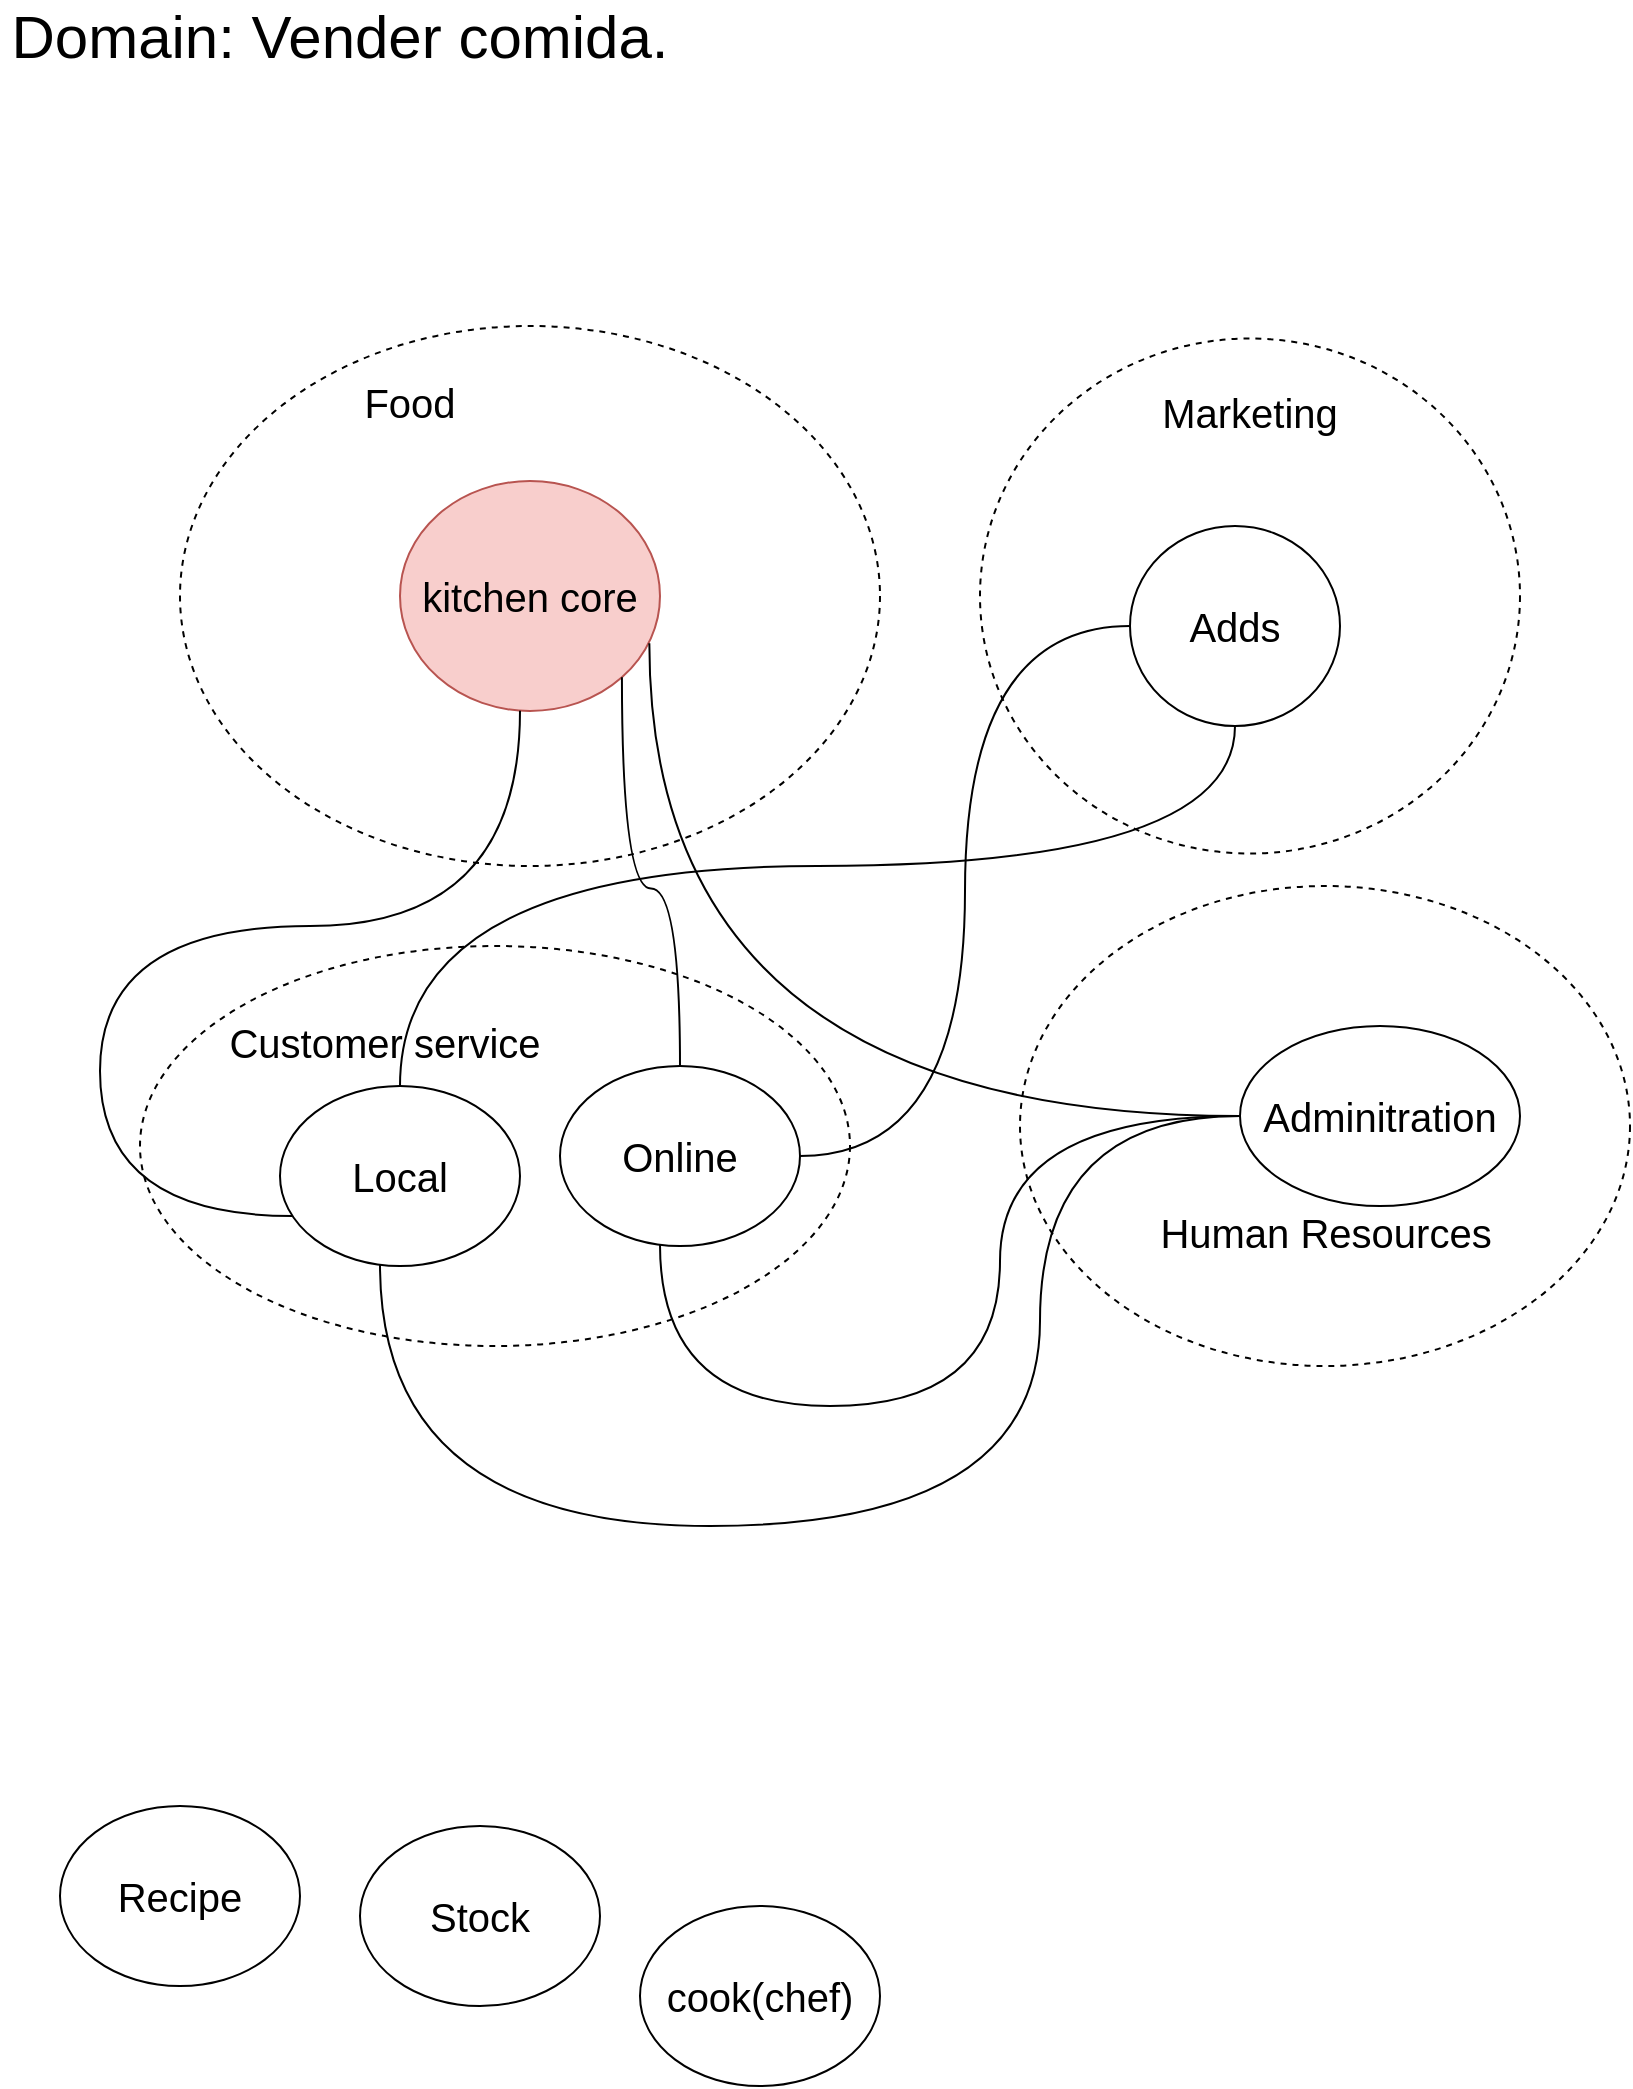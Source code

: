 <mxfile version="20.2.0" type="github" pages="3">
  <diagram id="0bSmpJjXT4QHC9Z0yinY" name="Análisis">
    <mxGraphModel dx="2370" dy="1320" grid="1" gridSize="10" guides="1" tooltips="1" connect="1" arrows="1" fold="1" page="1" pageScale="1" pageWidth="850" pageHeight="1100" math="0" shadow="0">
      <root>
        <mxCell id="0" />
        <mxCell id="1" parent="0" />
        <mxCell id="-irWWOzhihdXzqLK1Ein-1" value="&lt;font style=&quot;font-size: 30px;&quot;&gt;Domain: Vender comida.&lt;/font&gt;" style="text;html=1;strokeColor=none;fillColor=none;align=center;verticalAlign=middle;whiteSpace=wrap;rounded=0;" vertex="1" parent="1">
          <mxGeometry x="60" y="200" width="340" height="30" as="geometry" />
        </mxCell>
        <mxCell id="-irWWOzhihdXzqLK1Ein-2" value="" style="ellipse;whiteSpace=wrap;html=1;fontSize=30;dashed=1;" vertex="1" parent="1">
          <mxGeometry x="150" y="360" width="350" height="270" as="geometry" />
        </mxCell>
        <mxCell id="-irWWOzhihdXzqLK1Ein-3" value="" style="ellipse;whiteSpace=wrap;html=1;fontSize=30;dashed=1;" vertex="1" parent="1">
          <mxGeometry x="550" y="366.25" width="270" height="257.5" as="geometry" />
        </mxCell>
        <mxCell id="-irWWOzhihdXzqLK1Ein-4" value="" style="ellipse;whiteSpace=wrap;html=1;fontSize=30;dashed=1;" vertex="1" parent="1">
          <mxGeometry x="130" y="670" width="355" height="200" as="geometry" />
        </mxCell>
        <mxCell id="-irWWOzhihdXzqLK1Ein-5" value="&lt;font style=&quot;font-size: 20px;&quot;&gt;Food&lt;/font&gt;" style="text;html=1;strokeColor=none;fillColor=none;align=center;verticalAlign=middle;whiteSpace=wrap;rounded=0;dashed=1;fontSize=30;" vertex="1" parent="1">
          <mxGeometry x="235" y="380" width="60" height="30" as="geometry" />
        </mxCell>
        <mxCell id="-irWWOzhihdXzqLK1Ein-6" value="&lt;font style=&quot;font-size: 20px;&quot;&gt;C&lt;/font&gt;&lt;font style=&quot;font-size: 20px;&quot;&gt;&lt;span class=&quot;VIiyi&quot; lang=&quot;en&quot;&gt;&lt;span data-number-of-phrases=&quot;1&quot; data-phrase-index=&quot;0&quot; data-language-to-translate-into=&quot;es&quot; data-language-for-alternatives=&quot;en&quot; class=&quot;JLqJ4b ChMk0b&quot;&gt;&lt;span class=&quot;Q4iAWc&quot;&gt;ustomer service&lt;/span&gt;&lt;/span&gt;&lt;/span&gt;&lt;/font&gt;" style="text;html=1;strokeColor=none;fillColor=none;align=center;verticalAlign=middle;whiteSpace=wrap;rounded=0;dashed=1;fontSize=30;" vertex="1" parent="1">
          <mxGeometry x="105" y="700" width="295" height="30" as="geometry" />
        </mxCell>
        <mxCell id="-irWWOzhihdXzqLK1Ein-8" value="&lt;span class=&quot;VIiyi&quot; lang=&quot;en&quot;&gt;&lt;span data-number-of-phrases=&quot;1&quot; data-phrase-index=&quot;0&quot; data-language-to-translate-into=&quot;es&quot; data-language-for-alternatives=&quot;en&quot; class=&quot;JLqJ4b ChMk0b&quot;&gt;&lt;span class=&quot;Q4iAWc&quot;&gt;kitchen core&lt;br&gt;&lt;/span&gt;&lt;/span&gt;&lt;/span&gt;" style="ellipse;whiteSpace=wrap;html=1;fontSize=20;fillColor=#f8cecc;strokeColor=#b85450;" vertex="1" parent="1">
          <mxGeometry x="260" y="437.5" width="130" height="115" as="geometry" />
        </mxCell>
        <mxCell id="-irWWOzhihdXzqLK1Ein-26" style="edgeStyle=orthogonalEdgeStyle;orthogonalLoop=1;jettySize=auto;html=1;fontSize=20;endArrow=none;endFill=0;curved=1;" edge="1" parent="1" source="-irWWOzhihdXzqLK1Ein-9" target="-irWWOzhihdXzqLK1Ein-8">
          <mxGeometry relative="1" as="geometry">
            <Array as="points">
              <mxPoint x="110" y="805" />
              <mxPoint x="110" y="660" />
              <mxPoint x="320" y="660" />
            </Array>
          </mxGeometry>
        </mxCell>
        <mxCell id="-irWWOzhihdXzqLK1Ein-9" value="Local" style="ellipse;whiteSpace=wrap;html=1;fontSize=20;" vertex="1" parent="1">
          <mxGeometry x="200" y="740" width="120" height="90" as="geometry" />
        </mxCell>
        <mxCell id="-irWWOzhihdXzqLK1Ein-34" style="edgeStyle=orthogonalEdgeStyle;curved=1;orthogonalLoop=1;jettySize=auto;html=1;entryX=1;entryY=0.5;entryDx=0;entryDy=0;fontSize=20;endArrow=none;endFill=0;" edge="1" parent="1" source="-irWWOzhihdXzqLK1Ein-10" target="-irWWOzhihdXzqLK1Ein-25">
          <mxGeometry relative="1" as="geometry" />
        </mxCell>
        <mxCell id="-irWWOzhihdXzqLK1Ein-35" style="edgeStyle=orthogonalEdgeStyle;curved=1;orthogonalLoop=1;jettySize=auto;html=1;fontSize=20;endArrow=none;endFill=0;" edge="1" parent="1" source="-irWWOzhihdXzqLK1Ein-10" target="-irWWOzhihdXzqLK1Ein-9">
          <mxGeometry relative="1" as="geometry">
            <Array as="points">
              <mxPoint x="677" y="630" />
              <mxPoint x="260" y="630" />
            </Array>
          </mxGeometry>
        </mxCell>
        <mxCell id="-irWWOzhihdXzqLK1Ein-10" value="Adds" style="ellipse;whiteSpace=wrap;html=1;fontSize=20;" vertex="1" parent="1">
          <mxGeometry x="625" y="460" width="105" height="100" as="geometry" />
        </mxCell>
        <mxCell id="-irWWOzhihdXzqLK1Ein-11" value="&lt;font style=&quot;font-size: 20px;&quot;&gt;Marketing&lt;/font&gt;" style="text;html=1;strokeColor=none;fillColor=none;align=center;verticalAlign=middle;whiteSpace=wrap;rounded=0;dashed=1;fontSize=30;" vertex="1" parent="1">
          <mxGeometry x="625" y="390" width="120" height="20" as="geometry" />
        </mxCell>
        <mxCell id="-irWWOzhihdXzqLK1Ein-13" value="" style="ellipse;whiteSpace=wrap;html=1;fontSize=30;dashed=1;" vertex="1" parent="1">
          <mxGeometry x="570" y="640" width="305" height="240" as="geometry" />
        </mxCell>
        <mxCell id="-irWWOzhihdXzqLK1Ein-30" style="edgeStyle=orthogonalEdgeStyle;curved=1;orthogonalLoop=1;jettySize=auto;html=1;fontSize=20;endArrow=none;endFill=0;" edge="1" parent="1" source="-irWWOzhihdXzqLK1Ein-15" target="-irWWOzhihdXzqLK1Ein-9">
          <mxGeometry relative="1" as="geometry">
            <Array as="points">
              <mxPoint x="580" y="755" />
              <mxPoint x="580" y="960" />
              <mxPoint x="250" y="960" />
            </Array>
          </mxGeometry>
        </mxCell>
        <mxCell id="-irWWOzhihdXzqLK1Ein-31" style="edgeStyle=orthogonalEdgeStyle;curved=1;orthogonalLoop=1;jettySize=auto;html=1;fontSize=20;endArrow=none;endFill=0;" edge="1" parent="1" source="-irWWOzhihdXzqLK1Ein-15" target="-irWWOzhihdXzqLK1Ein-25">
          <mxGeometry relative="1" as="geometry">
            <Array as="points">
              <mxPoint x="560" y="755" />
              <mxPoint x="560" y="900" />
              <mxPoint x="390" y="900" />
            </Array>
          </mxGeometry>
        </mxCell>
        <mxCell id="-irWWOzhihdXzqLK1Ein-33" style="edgeStyle=orthogonalEdgeStyle;curved=1;orthogonalLoop=1;jettySize=auto;html=1;entryX=0.959;entryY=0.705;entryDx=0;entryDy=0;entryPerimeter=0;fontSize=20;endArrow=none;endFill=0;" edge="1" parent="1" source="-irWWOzhihdXzqLK1Ein-15" target="-irWWOzhihdXzqLK1Ein-8">
          <mxGeometry relative="1" as="geometry" />
        </mxCell>
        <mxCell id="-irWWOzhihdXzqLK1Ein-15" value="Adminitration" style="ellipse;whiteSpace=wrap;html=1;fontSize=20;" vertex="1" parent="1">
          <mxGeometry x="680" y="710" width="140" height="90" as="geometry" />
        </mxCell>
        <mxCell id="-irWWOzhihdXzqLK1Ein-19" value="&lt;font style=&quot;font-size: 20px;&quot;&gt;Human Resources&lt;br&gt;&lt;/font&gt;" style="text;html=1;strokeColor=none;fillColor=none;align=center;verticalAlign=middle;whiteSpace=wrap;rounded=0;dashed=1;fontSize=30;" vertex="1" parent="1">
          <mxGeometry x="617.5" y="800" width="210" height="20" as="geometry" />
        </mxCell>
        <mxCell id="-irWWOzhihdXzqLK1Ein-21" value="Stock" style="ellipse;whiteSpace=wrap;html=1;fontSize=20;" vertex="1" parent="1">
          <mxGeometry x="240" y="1110" width="120" height="90" as="geometry" />
        </mxCell>
        <mxCell id="-irWWOzhihdXzqLK1Ein-22" value="cook(chef)" style="ellipse;whiteSpace=wrap;html=1;fontSize=20;" vertex="1" parent="1">
          <mxGeometry x="380" y="1150" width="120" height="90" as="geometry" />
        </mxCell>
        <mxCell id="-irWWOzhihdXzqLK1Ein-24" value="Recipe" style="ellipse;whiteSpace=wrap;html=1;fontSize=20;" vertex="1" parent="1">
          <mxGeometry x="90" y="1100" width="120" height="90" as="geometry" />
        </mxCell>
        <mxCell id="-irWWOzhihdXzqLK1Ein-27" style="edgeStyle=orthogonalEdgeStyle;curved=1;orthogonalLoop=1;jettySize=auto;html=1;entryX=1;entryY=1;entryDx=0;entryDy=0;fontSize=20;endArrow=none;endFill=0;" edge="1" parent="1" source="-irWWOzhihdXzqLK1Ein-25" target="-irWWOzhihdXzqLK1Ein-8">
          <mxGeometry relative="1" as="geometry" />
        </mxCell>
        <mxCell id="-irWWOzhihdXzqLK1Ein-25" value="Online" style="ellipse;whiteSpace=wrap;html=1;fontSize=20;" vertex="1" parent="1">
          <mxGeometry x="340" y="730" width="120" height="90" as="geometry" />
        </mxCell>
      </root>
    </mxGraphModel>
  </diagram>
  <diagram id="92EMf9NmiPNLdvf561jD" name="Modelo de dominio">
    <mxGraphModel dx="1422" dy="792" grid="1" gridSize="10" guides="1" tooltips="1" connect="1" arrows="1" fold="1" page="1" pageScale="1" pageWidth="850" pageHeight="1100" math="0" shadow="0">
      <root>
        <mxCell id="0" />
        <mxCell id="1" parent="0" />
      </root>
    </mxGraphModel>
  </diagram>
  <diagram id="ce15cj5fZXZKw39M88a2" name="Eventos de dominios">
    <mxGraphModel dx="1422" dy="792" grid="1" gridSize="10" guides="1" tooltips="1" connect="1" arrows="1" fold="1" page="1" pageScale="1" pageWidth="850" pageHeight="1100" math="0" shadow="0">
      <root>
        <mxCell id="0" />
        <mxCell id="1" parent="0" />
      </root>
    </mxGraphModel>
  </diagram>
</mxfile>
